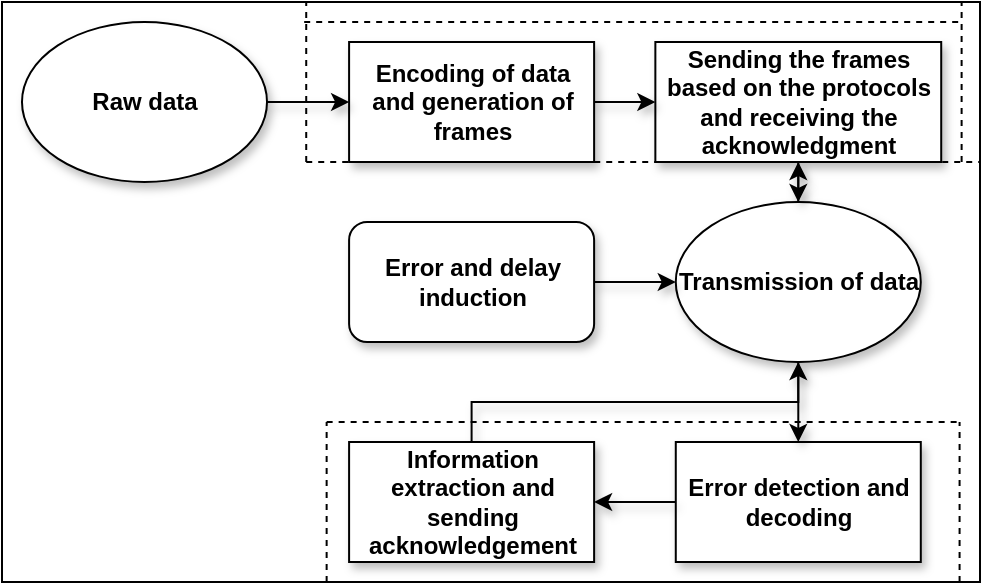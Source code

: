 <mxfile version="12.7.2" type="device"><diagram id="C5RBs43oDa-KdzZeNtuy" name="Page-1"><mxGraphModel dx="897" dy="494" grid="1" gridSize="10" guides="1" tooltips="1" connect="1" arrows="1" fold="1" page="1" pageScale="1" pageWidth="827" pageHeight="1169" math="0" shadow="0"><root><mxCell id="WIyWlLk6GJQsqaUBKTNV-0"/><mxCell id="WIyWlLk6GJQsqaUBKTNV-1" parent="WIyWlLk6GJQsqaUBKTNV-0"/><mxCell id="rO0IZKtdvxemxjWjgRxg-40" value="" style="group;fillColor=#ffffff;gradientColor=#ffffff;gradientDirection=south;strokeColor=#000000;" vertex="1" connectable="0" parent="WIyWlLk6GJQsqaUBKTNV-1"><mxGeometry x="80" y="200" width="489.0" height="290" as="geometry"/></mxCell><mxCell id="rO0IZKtdvxemxjWjgRxg-38" value="" style="group" vertex="1" connectable="0" parent="rO0IZKtdvxemxjWjgRxg-40"><mxGeometry width="489.0" height="290" as="geometry"/></mxCell><mxCell id="rO0IZKtdvxemxjWjgRxg-37" value="" style="group" vertex="1" connectable="0" parent="rO0IZKtdvxemxjWjgRxg-38"><mxGeometry width="489.0" height="290" as="geometry"/></mxCell><mxCell id="rO0IZKtdvxemxjWjgRxg-1" value="&lt;b&gt;Raw data&lt;/b&gt;" style="ellipse;whiteSpace=wrap;html=1;shadow=1;" vertex="1" parent="rO0IZKtdvxemxjWjgRxg-37"><mxGeometry x="10" y="10" width="122.505" height="80" as="geometry"/></mxCell><mxCell id="rO0IZKtdvxemxjWjgRxg-31" value="" style="group" vertex="1" connectable="0" parent="rO0IZKtdvxemxjWjgRxg-37"><mxGeometry x="152.111" width="327.701" height="80" as="geometry"/></mxCell><mxCell id="rO0IZKtdvxemxjWjgRxg-25" value="" style="endArrow=none;dashed=1;html=1;shadow=0;" edge="1" parent="rO0IZKtdvxemxjWjgRxg-31"><mxGeometry width="50" height="50" relative="1" as="geometry"><mxPoint y="80" as="sourcePoint"/><mxPoint as="targetPoint"/></mxGeometry></mxCell><mxCell id="rO0IZKtdvxemxjWjgRxg-28" value="" style="endArrow=none;dashed=1;html=1;shadow=0;" edge="1" parent="rO0IZKtdvxemxjWjgRxg-31"><mxGeometry width="50" height="50" relative="1" as="geometry"><mxPoint x="327.701" y="80" as="sourcePoint"/><mxPoint x="327.701" as="targetPoint"/></mxGeometry></mxCell><mxCell id="rO0IZKtdvxemxjWjgRxg-32" value="" style="group" vertex="1" connectable="0" parent="rO0IZKtdvxemxjWjgRxg-37"><mxGeometry x="162.319" y="210.0" width="316.472" height="80" as="geometry"/></mxCell><mxCell id="rO0IZKtdvxemxjWjgRxg-33" value="" style="endArrow=none;dashed=1;html=1;shadow=0;" edge="1" parent="rO0IZKtdvxemxjWjgRxg-32"><mxGeometry width="50" height="50" relative="1" as="geometry"><mxPoint y="80" as="sourcePoint"/><mxPoint as="targetPoint"/><Array as="points"><mxPoint y="50"/></Array></mxGeometry></mxCell><mxCell id="rO0IZKtdvxemxjWjgRxg-34" value="" style="endArrow=none;dashed=1;html=1;shadow=0;" edge="1" parent="rO0IZKtdvxemxjWjgRxg-32"><mxGeometry width="50" height="50" relative="1" as="geometry"><mxPoint as="sourcePoint"/><mxPoint x="316.472" as="targetPoint"/><Array as="points"><mxPoint x="157.277"/></Array></mxGeometry></mxCell><mxCell id="rO0IZKtdvxemxjWjgRxg-35" value="" style="endArrow=none;dashed=1;html=1;shadow=0;" edge="1" parent="rO0IZKtdvxemxjWjgRxg-32"><mxGeometry width="50" height="50" relative="1" as="geometry"><mxPoint x="316.472" y="80" as="sourcePoint"/><mxPoint x="316.472" as="targetPoint"/></mxGeometry></mxCell><mxCell id="rO0IZKtdvxemxjWjgRxg-36" value="" style="endArrow=none;dashed=1;html=1;shadow=0;" edge="1" parent="rO0IZKtdvxemxjWjgRxg-32"><mxGeometry width="50" height="50" relative="1" as="geometry"><mxPoint y="80" as="sourcePoint"/><mxPoint x="316.472" y="80" as="targetPoint"/></mxGeometry></mxCell><mxCell id="rO0IZKtdvxemxjWjgRxg-39" value="" style="group" vertex="1" connectable="0" parent="rO0IZKtdvxemxjWjgRxg-37"><mxGeometry x="152.111" y="10" width="336.889" height="270.0" as="geometry"/></mxCell><mxCell id="rO0IZKtdvxemxjWjgRxg-4" value="&lt;b&gt;Encoding of data and generation of frames&lt;/b&gt;" style="rounded=0;whiteSpace=wrap;html=1;shadow=1;" vertex="1" parent="rO0IZKtdvxemxjWjgRxg-39"><mxGeometry x="21.438" y="10" width="122.505" height="60.0" as="geometry"/></mxCell><mxCell id="rO0IZKtdvxemxjWjgRxg-7" value="&lt;b&gt;Sending the frames based on the protocols and receiving the acknowledgment&lt;/b&gt;" style="rounded=0;whiteSpace=wrap;html=1;shadow=1;" vertex="1" parent="rO0IZKtdvxemxjWjgRxg-39"><mxGeometry x="174.57" y="10" width="142.923" height="60.0" as="geometry"/></mxCell><mxCell id="rO0IZKtdvxemxjWjgRxg-8" value="" style="edgeStyle=orthogonalEdgeStyle;rounded=0;orthogonalLoop=1;jettySize=auto;html=1;shadow=1;" edge="1" parent="rO0IZKtdvxemxjWjgRxg-39" source="rO0IZKtdvxemxjWjgRxg-4" target="rO0IZKtdvxemxjWjgRxg-7"><mxGeometry relative="1" as="geometry"/></mxCell><mxCell id="rO0IZKtdvxemxjWjgRxg-23" value="" style="edgeStyle=orthogonalEdgeStyle;rounded=0;orthogonalLoop=1;jettySize=auto;html=1;shadow=1;" edge="1" parent="rO0IZKtdvxemxjWjgRxg-39" source="rO0IZKtdvxemxjWjgRxg-11" target="rO0IZKtdvxemxjWjgRxg-7"><mxGeometry relative="1" as="geometry"><Array as="points"><mxPoint x="246.031" y="130.0"/><mxPoint x="246.031" y="130.0"/></Array></mxGeometry></mxCell><mxCell id="rO0IZKtdvxemxjWjgRxg-11" value="&lt;b&gt;Transmission of data&lt;/b&gt;" style="ellipse;whiteSpace=wrap;html=1;shadow=1;" vertex="1" parent="rO0IZKtdvxemxjWjgRxg-39"><mxGeometry x="184.779" y="90" width="122.505" height="80" as="geometry"/></mxCell><mxCell id="rO0IZKtdvxemxjWjgRxg-10" value="" style="edgeStyle=orthogonalEdgeStyle;rounded=0;orthogonalLoop=1;jettySize=auto;html=1;entryX=0.5;entryY=0;entryDx=0;entryDy=0;shadow=1;" edge="1" parent="rO0IZKtdvxemxjWjgRxg-39" source="rO0IZKtdvxemxjWjgRxg-7" target="rO0IZKtdvxemxjWjgRxg-11"><mxGeometry relative="1" as="geometry"><mxPoint x="246.031" y="140.0" as="targetPoint"/></mxGeometry></mxCell><mxCell id="rO0IZKtdvxemxjWjgRxg-13" value="" style="edgeStyle=orthogonalEdgeStyle;rounded=0;orthogonalLoop=1;jettySize=auto;html=1;shadow=1;" edge="1" parent="rO0IZKtdvxemxjWjgRxg-39" source="rO0IZKtdvxemxjWjgRxg-12" target="rO0IZKtdvxemxjWjgRxg-11"><mxGeometry relative="1" as="geometry"/></mxCell><mxCell id="rO0IZKtdvxemxjWjgRxg-12" value="&lt;b&gt;Error and delay induction&lt;/b&gt;" style="rounded=1;whiteSpace=wrap;html=1;shadow=1;" vertex="1" parent="rO0IZKtdvxemxjWjgRxg-39"><mxGeometry x="21.438" y="100.0" width="122.505" height="60.0" as="geometry"/></mxCell><mxCell id="rO0IZKtdvxemxjWjgRxg-16" value="&lt;b&gt;Error detection and decoding&lt;/b&gt;" style="rounded=0;whiteSpace=wrap;html=1;shadow=1;" vertex="1" parent="rO0IZKtdvxemxjWjgRxg-39"><mxGeometry x="184.779" y="210.0" width="122.505" height="60.0" as="geometry"/></mxCell><mxCell id="rO0IZKtdvxemxjWjgRxg-15" value="" style="edgeStyle=orthogonalEdgeStyle;rounded=0;orthogonalLoop=1;jettySize=auto;html=1;entryX=0.5;entryY=0;entryDx=0;entryDy=0;shadow=1;" edge="1" parent="rO0IZKtdvxemxjWjgRxg-39" source="rO0IZKtdvxemxjWjgRxg-11" target="rO0IZKtdvxemxjWjgRxg-16"><mxGeometry relative="1" as="geometry"><mxPoint x="235.823" y="300.0" as="targetPoint"/></mxGeometry></mxCell><mxCell id="rO0IZKtdvxemxjWjgRxg-22" style="edgeStyle=orthogonalEdgeStyle;rounded=0;orthogonalLoop=1;jettySize=auto;html=1;exitX=0.5;exitY=0;exitDx=0;exitDy=0;shadow=1;" edge="1" parent="rO0IZKtdvxemxjWjgRxg-39" source="rO0IZKtdvxemxjWjgRxg-17" target="rO0IZKtdvxemxjWjgRxg-11"><mxGeometry relative="1" as="geometry"><Array as="points"><mxPoint x="82.691" y="190"/><mxPoint x="246.031" y="190"/></Array></mxGeometry></mxCell><mxCell id="rO0IZKtdvxemxjWjgRxg-17" value="&lt;b&gt;Information extraction and sending acknowledgement&lt;/b&gt;" style="rounded=0;whiteSpace=wrap;html=1;shadow=1;" vertex="1" parent="rO0IZKtdvxemxjWjgRxg-39"><mxGeometry x="21.438" y="210.0" width="122.505" height="60.0" as="geometry"/></mxCell><mxCell id="rO0IZKtdvxemxjWjgRxg-18" value="" style="edgeStyle=orthogonalEdgeStyle;rounded=0;orthogonalLoop=1;jettySize=auto;html=1;shadow=1;" edge="1" parent="rO0IZKtdvxemxjWjgRxg-39" source="rO0IZKtdvxemxjWjgRxg-16" target="rO0IZKtdvxemxjWjgRxg-17"><mxGeometry relative="1" as="geometry"/></mxCell><mxCell id="rO0IZKtdvxemxjWjgRxg-29" value="" style="endArrow=none;dashed=1;html=1;shadow=0;" edge="1" parent="rO0IZKtdvxemxjWjgRxg-39"><mxGeometry width="50" height="50" relative="1" as="geometry"><mxPoint y="70" as="sourcePoint"/><mxPoint x="336.889" y="70" as="targetPoint"/></mxGeometry></mxCell><mxCell id="rO0IZKtdvxemxjWjgRxg-3" value="" style="edgeStyle=orthogonalEdgeStyle;rounded=0;orthogonalLoop=1;jettySize=auto;html=1;entryX=0;entryY=0.5;entryDx=0;entryDy=0;shadow=1;" edge="1" parent="rO0IZKtdvxemxjWjgRxg-37" source="rO0IZKtdvxemxjWjgRxg-1" target="rO0IZKtdvxemxjWjgRxg-4"><mxGeometry relative="1" as="geometry"><mxPoint x="122.505" y="40" as="targetPoint"/></mxGeometry></mxCell><mxCell id="rO0IZKtdvxemxjWjgRxg-26" value="" style="endArrow=none;dashed=1;html=1;shadow=0;" edge="1" parent="rO0IZKtdvxemxjWjgRxg-40"><mxGeometry width="50" height="50" relative="1" as="geometry"><mxPoint x="151.091" y="10" as="sourcePoint"/><mxPoint x="478.792" y="10" as="targetPoint"/><Array as="points"><mxPoint x="313.948" y="10"/></Array></mxGeometry></mxCell></root></mxGraphModel></diagram></mxfile>